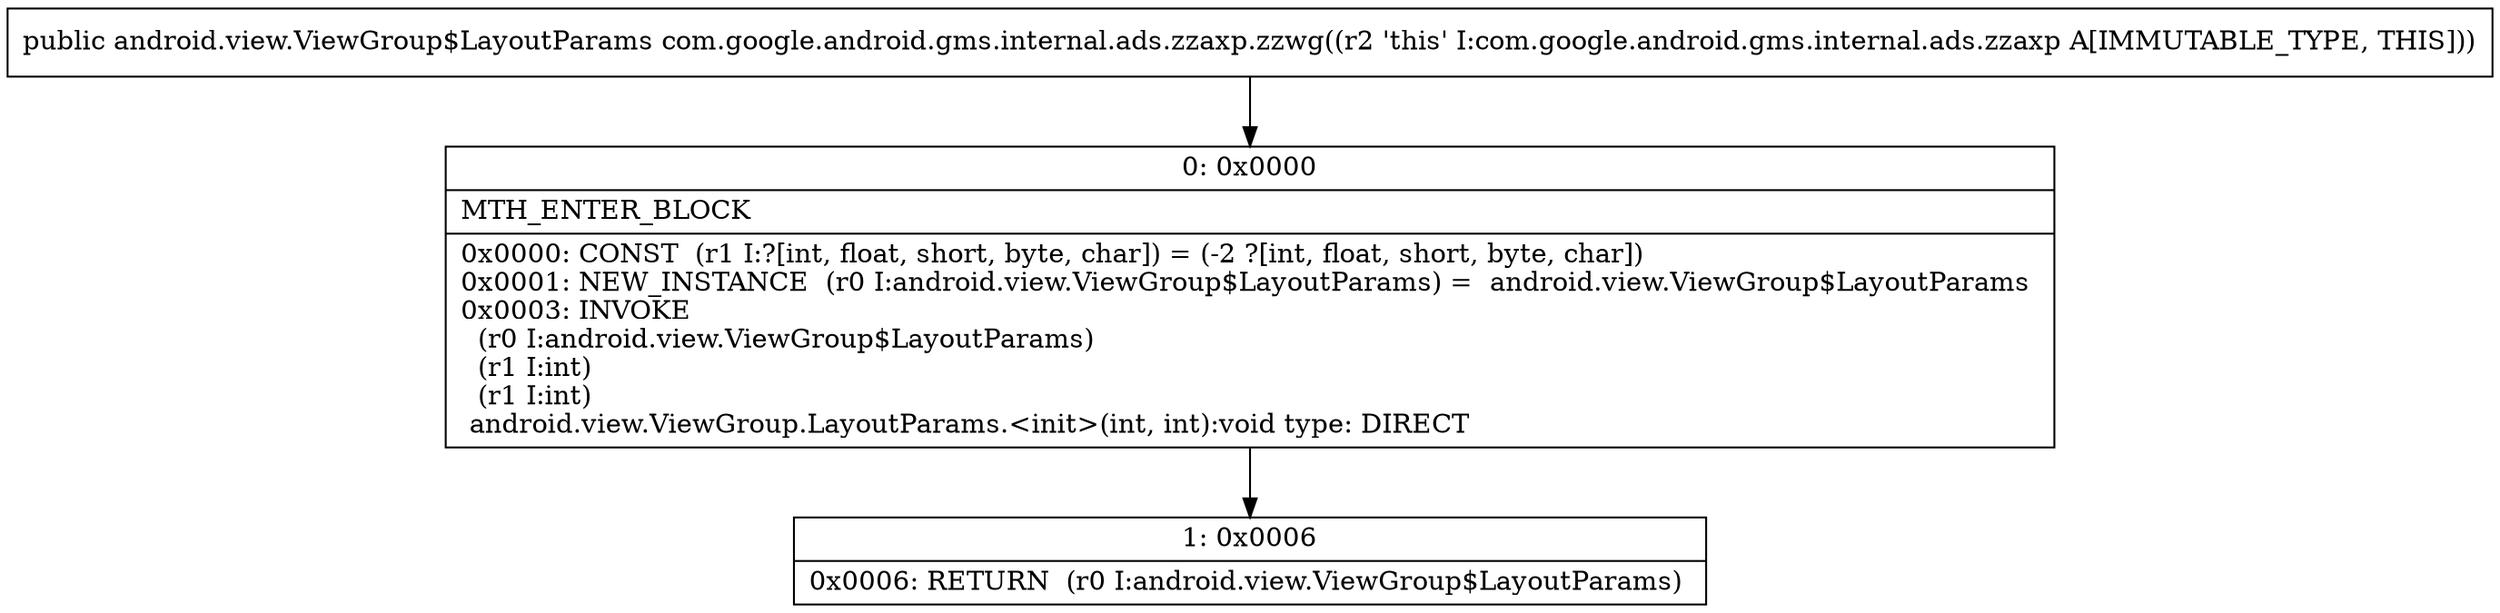 digraph "CFG forcom.google.android.gms.internal.ads.zzaxp.zzwg()Landroid\/view\/ViewGroup$LayoutParams;" {
Node_0 [shape=record,label="{0\:\ 0x0000|MTH_ENTER_BLOCK\l|0x0000: CONST  (r1 I:?[int, float, short, byte, char]) = (\-2 ?[int, float, short, byte, char]) \l0x0001: NEW_INSTANCE  (r0 I:android.view.ViewGroup$LayoutParams) =  android.view.ViewGroup$LayoutParams \l0x0003: INVOKE  \l  (r0 I:android.view.ViewGroup$LayoutParams)\l  (r1 I:int)\l  (r1 I:int)\l android.view.ViewGroup.LayoutParams.\<init\>(int, int):void type: DIRECT \l}"];
Node_1 [shape=record,label="{1\:\ 0x0006|0x0006: RETURN  (r0 I:android.view.ViewGroup$LayoutParams) \l}"];
MethodNode[shape=record,label="{public android.view.ViewGroup$LayoutParams com.google.android.gms.internal.ads.zzaxp.zzwg((r2 'this' I:com.google.android.gms.internal.ads.zzaxp A[IMMUTABLE_TYPE, THIS])) }"];
MethodNode -> Node_0;
Node_0 -> Node_1;
}

